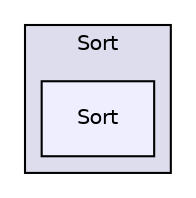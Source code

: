 digraph "C:/Test/WpfTest/Sort/Sort" {
  compound=true
  node [ fontsize="10", fontname="Helvetica"];
  edge [ labelfontsize="10", labelfontname="Helvetica"];
  subgraph clusterdir_43c92ecf0902ef1892d8bd991fbcc710 {
    graph [ bgcolor="#ddddee", pencolor="black", label="Sort" fontname="Helvetica", fontsize="10", URL="dir_43c92ecf0902ef1892d8bd991fbcc710.html"]
  dir_ba9a08b7df02a11ac02ecdf70a08e4f5 [shape=box, label="Sort", style="filled", fillcolor="#eeeeff", pencolor="black", URL="dir_ba9a08b7df02a11ac02ecdf70a08e4f5.html"];
  }
}
